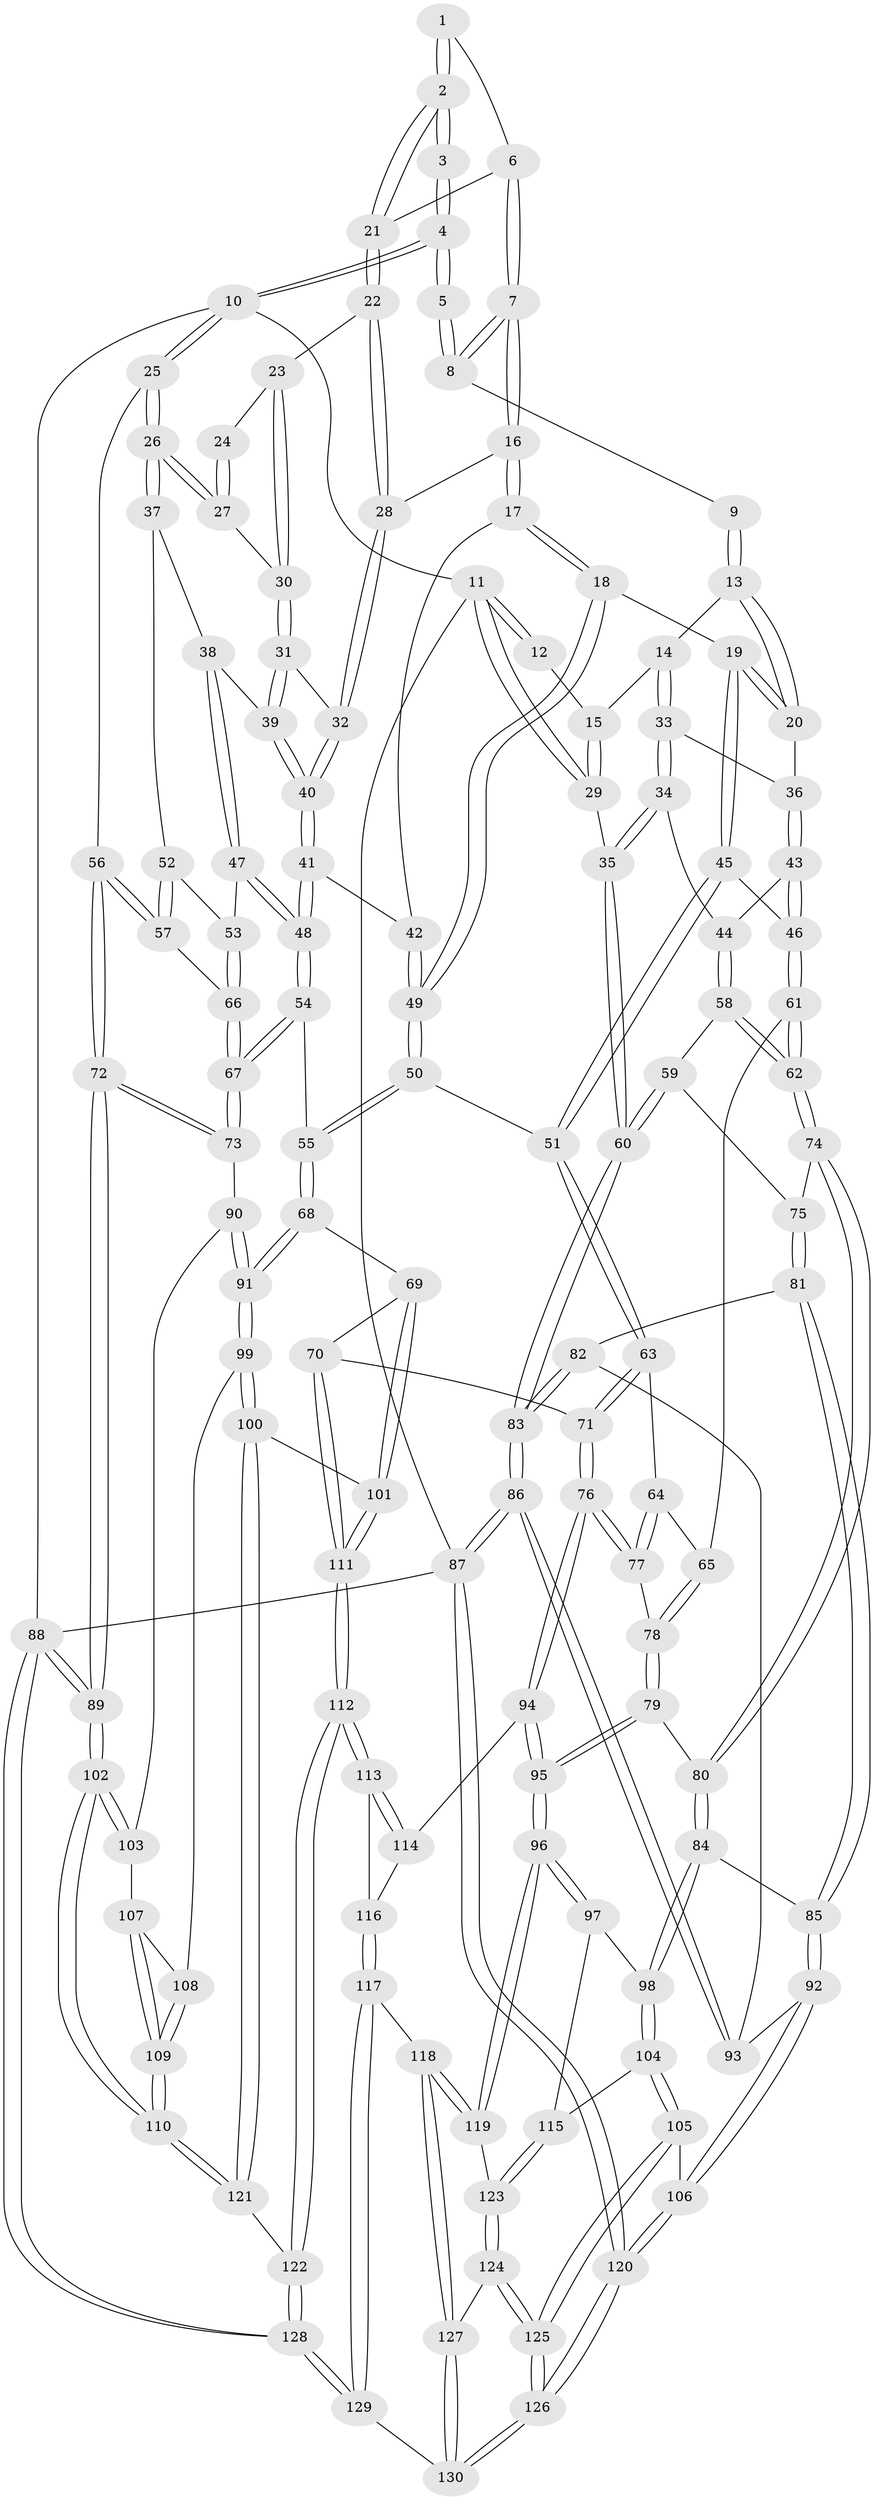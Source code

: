 // coarse degree distribution, {2: 0.024691358024691357, 3: 0.07407407407407407, 5: 0.32098765432098764, 4: 0.4444444444444444, 6: 0.12345679012345678, 8: 0.012345679012345678}
// Generated by graph-tools (version 1.1) at 2025/52/02/27/25 19:52:40]
// undirected, 130 vertices, 322 edges
graph export_dot {
graph [start="1"]
  node [color=gray90,style=filled];
  1 [pos="+0.7039948394676877+0"];
  2 [pos="+0.7576248084881063+0.08653982328217902"];
  3 [pos="+0.9158061765251737+0"];
  4 [pos="+1+0"];
  5 [pos="+0.6425042679799551+0"];
  6 [pos="+0.64042447902517+0.10644682107849295"];
  7 [pos="+0.5650476323485852+0.1330582196537463"];
  8 [pos="+0.4896491027755384+0"];
  9 [pos="+0.45473104049337515+0"];
  10 [pos="+1+0"];
  11 [pos="+0+0"];
  12 [pos="+0.023280956574566015+0"];
  13 [pos="+0.3545779228552643+0.05834276701364383"];
  14 [pos="+0.19268376147160174+0.12945406976976273"];
  15 [pos="+0.14372130714747863+0.05540341494288163"];
  16 [pos="+0.5574610614391639+0.17622476902270012"];
  17 [pos="+0.5331974678574892+0.20283244101461015"];
  18 [pos="+0.46412945132552186+0.256778702138332"];
  19 [pos="+0.4446231101708893+0.25759903463692396"];
  20 [pos="+0.43131944821893176+0.24677987946588223"];
  21 [pos="+0.7564178688949301+0.09088642765736864"];
  22 [pos="+0.7708363640503106+0.14441674705656668"];
  23 [pos="+0.841103112930881+0.159821883497602"];
  24 [pos="+0.9067136622641324+0.01985302576610381"];
  25 [pos="+1+0.23236504566640206"];
  26 [pos="+1+0.2519323228220247"];
  27 [pos="+0.8953638540401981+0.19568817322026708"];
  28 [pos="+0.7236996743381404+0.23132984131504433"];
  29 [pos="+0+0.2936368758596394"];
  30 [pos="+0.8847091190421813+0.19495042676964533"];
  31 [pos="+0.84381725311153+0.24056525882168264"];
  32 [pos="+0.7246246354876257+0.23356377222047886"];
  33 [pos="+0.1931718981891944+0.19575962327218846"];
  34 [pos="+0.044492292073609746+0.317188312470758"];
  35 [pos="+0+0.3699761395230266"];
  36 [pos="+0.19340581343992297+0.19590240798455513"];
  37 [pos="+0.9618506072068417+0.3164371685240174"];
  38 [pos="+0.8467804874786535+0.32701036256023613"];
  39 [pos="+0.845865435276838+0.3263400832212566"];
  40 [pos="+0.7316614478195197+0.30910614139631903"];
  41 [pos="+0.7186307427482205+0.33082834780174714"];
  42 [pos="+0.6663891462720994+0.337164430523289"];
  43 [pos="+0.2988522915871649+0.40596878349696736"];
  44 [pos="+0.06924466473432508+0.3315024436744152"];
  45 [pos="+0.3297538146305336+0.41019384475991016"];
  46 [pos="+0.31073104754510117+0.4160145871104519"];
  47 [pos="+0.8334459327933725+0.4622026360537858"];
  48 [pos="+0.7443626253841206+0.49211716988807636"];
  49 [pos="+0.5569628477531051+0.3993706147014798"];
  50 [pos="+0.5622664091128378+0.4546949348869009"];
  51 [pos="+0.44610273556729346+0.5017312424446808"];
  52 [pos="+0.9147791376515154+0.4011120360296787"];
  53 [pos="+0.869138284214185+0.46830266455719205"];
  54 [pos="+0.7168585647369835+0.5265779193699704"];
  55 [pos="+0.6754847148050789+0.5559548792765735"];
  56 [pos="+1+0.4220165182057429"];
  57 [pos="+1+0.47802912691866556"];
  58 [pos="+0.23148724658214134+0.5185172384770601"];
  59 [pos="+0.008465224189767183+0.4906618002664984"];
  60 [pos="+0+0.4070290391258311"];
  61 [pos="+0.2462566631867046+0.5170295780673155"];
  62 [pos="+0.24083745825102987+0.5223388274378302"];
  63 [pos="+0.43910651158959646+0.5465361390412607"];
  64 [pos="+0.4065730115065439+0.5757340532249335"];
  65 [pos="+0.404761761786219+0.5768641206672485"];
  66 [pos="+0.9405892096415055+0.5132279793486213"];
  67 [pos="+0.9132952151204243+0.6287461265433516"];
  68 [pos="+0.6627684301195995+0.6124144748562711"];
  69 [pos="+0.6411021437777401+0.634085617786396"];
  70 [pos="+0.5943060678564743+0.6738071372296859"];
  71 [pos="+0.5653803722732911+0.6801086593009505"];
  72 [pos="+1+0.724239830719599"];
  73 [pos="+0.9236865746794689+0.6773282046312212"];
  74 [pos="+0.2367212956808068+0.556620835488682"];
  75 [pos="+0.12113133666789253+0.6116986189902516"];
  76 [pos="+0.5456137206889149+0.6930869265363205"];
  77 [pos="+0.461623226299687+0.6736084559112636"];
  78 [pos="+0.34849843241607875+0.6696545834324903"];
  79 [pos="+0.3336993896492205+0.6786347195685606"];
  80 [pos="+0.2713232889311452+0.6596090705651186"];
  81 [pos="+0.1050684567851096+0.6618155989314618"];
  82 [pos="+0.02434947775934346+0.6775900284744123"];
  83 [pos="+0+0.5936643924007127"];
  84 [pos="+0.2206384157606695+0.7116416647109017"];
  85 [pos="+0.16153232978753876+0.71721961037703"];
  86 [pos="+0+0.9087408718109764"];
  87 [pos="+0+1"];
  88 [pos="+1+1"];
  89 [pos="+1+1"];
  90 [pos="+0.9179309192196548+0.6827529930869096"];
  91 [pos="+0.8259992139784595+0.7352974785056541"];
  92 [pos="+0.1028349931641856+0.7994888944556224"];
  93 [pos="+0.06956731259396355+0.7858390337614536"];
  94 [pos="+0.4961575051979305+0.7644801616855921"];
  95 [pos="+0.37425584746566837+0.7826130989394803"];
  96 [pos="+0.34471506717982486+0.8456665743690852"];
  97 [pos="+0.2692995850913849+0.7946337590633664"];
  98 [pos="+0.228897122577871+0.7489358240254667"];
  99 [pos="+0.8169819487598313+0.7870782248979444"];
  100 [pos="+0.810704469106498+0.796612371419481"];
  101 [pos="+0.7396692695645611+0.8286053562214873"];
  102 [pos="+1+1"];
  103 [pos="+0.9363486406471814+0.7584864526573374"];
  104 [pos="+0.18305888910150991+0.8628716537902044"];
  105 [pos="+0.1317672668179075+0.8589693973210027"];
  106 [pos="+0.1254162951129156+0.8579953857260313"];
  107 [pos="+0.9366850848510109+0.7919715366202934"];
  108 [pos="+0.8987035854980265+0.8309727113048744"];
  109 [pos="+1+1"];
  110 [pos="+1+1"];
  111 [pos="+0.6630182558353325+0.8805032481012494"];
  112 [pos="+0.6542941577751702+0.9044374954691001"];
  113 [pos="+0.6211268080960717+0.8945918726533483"];
  114 [pos="+0.5004284227337373+0.7898817252593685"];
  115 [pos="+0.18958078652582122+0.8664512907086805"];
  116 [pos="+0.4770604754352571+0.8956180631553268"];
  117 [pos="+0.4553642617207936+0.9158979884215293"];
  118 [pos="+0.37356494053493655+0.8945303378603883"];
  119 [pos="+0.3439660703395241+0.8598314806506542"];
  120 [pos="+0+1"];
  121 [pos="+0.8289804025128605+0.8811673221122809"];
  122 [pos="+0.6789015046658567+1"];
  123 [pos="+0.24164648795841195+0.9043536617676515"];
  124 [pos="+0.23101164980837652+0.9879513174032126"];
  125 [pos="+0.20723815632859774+1"];
  126 [pos="+0.10483849527434569+1"];
  127 [pos="+0.3560275659527404+0.9603598977890209"];
  128 [pos="+0.6795305100538003+1"];
  129 [pos="+0.5639173027798075+1"];
  130 [pos="+0.38729605408114315+1"];
  1 -- 2;
  1 -- 2;
  1 -- 6;
  2 -- 3;
  2 -- 3;
  2 -- 21;
  2 -- 21;
  3 -- 4;
  3 -- 4;
  4 -- 5;
  4 -- 5;
  4 -- 10;
  4 -- 10;
  5 -- 8;
  5 -- 8;
  6 -- 7;
  6 -- 7;
  6 -- 21;
  7 -- 8;
  7 -- 8;
  7 -- 16;
  7 -- 16;
  8 -- 9;
  9 -- 13;
  9 -- 13;
  10 -- 11;
  10 -- 25;
  10 -- 25;
  10 -- 88;
  11 -- 12;
  11 -- 12;
  11 -- 29;
  11 -- 29;
  11 -- 87;
  12 -- 15;
  13 -- 14;
  13 -- 20;
  13 -- 20;
  14 -- 15;
  14 -- 33;
  14 -- 33;
  15 -- 29;
  15 -- 29;
  16 -- 17;
  16 -- 17;
  16 -- 28;
  17 -- 18;
  17 -- 18;
  17 -- 42;
  18 -- 19;
  18 -- 49;
  18 -- 49;
  19 -- 20;
  19 -- 20;
  19 -- 45;
  19 -- 45;
  20 -- 36;
  21 -- 22;
  21 -- 22;
  22 -- 23;
  22 -- 28;
  22 -- 28;
  23 -- 24;
  23 -- 30;
  23 -- 30;
  24 -- 27;
  24 -- 27;
  25 -- 26;
  25 -- 26;
  25 -- 56;
  26 -- 27;
  26 -- 27;
  26 -- 37;
  26 -- 37;
  27 -- 30;
  28 -- 32;
  28 -- 32;
  29 -- 35;
  30 -- 31;
  30 -- 31;
  31 -- 32;
  31 -- 39;
  31 -- 39;
  32 -- 40;
  32 -- 40;
  33 -- 34;
  33 -- 34;
  33 -- 36;
  34 -- 35;
  34 -- 35;
  34 -- 44;
  35 -- 60;
  35 -- 60;
  36 -- 43;
  36 -- 43;
  37 -- 38;
  37 -- 52;
  38 -- 39;
  38 -- 47;
  38 -- 47;
  39 -- 40;
  39 -- 40;
  40 -- 41;
  40 -- 41;
  41 -- 42;
  41 -- 48;
  41 -- 48;
  42 -- 49;
  42 -- 49;
  43 -- 44;
  43 -- 46;
  43 -- 46;
  44 -- 58;
  44 -- 58;
  45 -- 46;
  45 -- 51;
  45 -- 51;
  46 -- 61;
  46 -- 61;
  47 -- 48;
  47 -- 48;
  47 -- 53;
  48 -- 54;
  48 -- 54;
  49 -- 50;
  49 -- 50;
  50 -- 51;
  50 -- 55;
  50 -- 55;
  51 -- 63;
  51 -- 63;
  52 -- 53;
  52 -- 57;
  52 -- 57;
  53 -- 66;
  53 -- 66;
  54 -- 55;
  54 -- 67;
  54 -- 67;
  55 -- 68;
  55 -- 68;
  56 -- 57;
  56 -- 57;
  56 -- 72;
  56 -- 72;
  57 -- 66;
  58 -- 59;
  58 -- 62;
  58 -- 62;
  59 -- 60;
  59 -- 60;
  59 -- 75;
  60 -- 83;
  60 -- 83;
  61 -- 62;
  61 -- 62;
  61 -- 65;
  62 -- 74;
  62 -- 74;
  63 -- 64;
  63 -- 71;
  63 -- 71;
  64 -- 65;
  64 -- 77;
  64 -- 77;
  65 -- 78;
  65 -- 78;
  66 -- 67;
  66 -- 67;
  67 -- 73;
  67 -- 73;
  68 -- 69;
  68 -- 91;
  68 -- 91;
  69 -- 70;
  69 -- 101;
  69 -- 101;
  70 -- 71;
  70 -- 111;
  70 -- 111;
  71 -- 76;
  71 -- 76;
  72 -- 73;
  72 -- 73;
  72 -- 89;
  72 -- 89;
  73 -- 90;
  74 -- 75;
  74 -- 80;
  74 -- 80;
  75 -- 81;
  75 -- 81;
  76 -- 77;
  76 -- 77;
  76 -- 94;
  76 -- 94;
  77 -- 78;
  78 -- 79;
  78 -- 79;
  79 -- 80;
  79 -- 95;
  79 -- 95;
  80 -- 84;
  80 -- 84;
  81 -- 82;
  81 -- 85;
  81 -- 85;
  82 -- 83;
  82 -- 83;
  82 -- 93;
  83 -- 86;
  83 -- 86;
  84 -- 85;
  84 -- 98;
  84 -- 98;
  85 -- 92;
  85 -- 92;
  86 -- 87;
  86 -- 87;
  86 -- 93;
  86 -- 93;
  87 -- 120;
  87 -- 120;
  87 -- 88;
  88 -- 89;
  88 -- 89;
  88 -- 128;
  88 -- 128;
  89 -- 102;
  89 -- 102;
  90 -- 91;
  90 -- 91;
  90 -- 103;
  91 -- 99;
  91 -- 99;
  92 -- 93;
  92 -- 106;
  92 -- 106;
  94 -- 95;
  94 -- 95;
  94 -- 114;
  95 -- 96;
  95 -- 96;
  96 -- 97;
  96 -- 97;
  96 -- 119;
  96 -- 119;
  97 -- 98;
  97 -- 115;
  98 -- 104;
  98 -- 104;
  99 -- 100;
  99 -- 100;
  99 -- 108;
  100 -- 101;
  100 -- 121;
  100 -- 121;
  101 -- 111;
  101 -- 111;
  102 -- 103;
  102 -- 103;
  102 -- 110;
  102 -- 110;
  103 -- 107;
  104 -- 105;
  104 -- 105;
  104 -- 115;
  105 -- 106;
  105 -- 125;
  105 -- 125;
  106 -- 120;
  106 -- 120;
  107 -- 108;
  107 -- 109;
  107 -- 109;
  108 -- 109;
  108 -- 109;
  109 -- 110;
  109 -- 110;
  110 -- 121;
  110 -- 121;
  111 -- 112;
  111 -- 112;
  112 -- 113;
  112 -- 113;
  112 -- 122;
  112 -- 122;
  113 -- 114;
  113 -- 114;
  113 -- 116;
  114 -- 116;
  115 -- 123;
  115 -- 123;
  116 -- 117;
  116 -- 117;
  117 -- 118;
  117 -- 129;
  117 -- 129;
  118 -- 119;
  118 -- 119;
  118 -- 127;
  118 -- 127;
  119 -- 123;
  120 -- 126;
  120 -- 126;
  121 -- 122;
  122 -- 128;
  122 -- 128;
  123 -- 124;
  123 -- 124;
  124 -- 125;
  124 -- 125;
  124 -- 127;
  125 -- 126;
  125 -- 126;
  126 -- 130;
  126 -- 130;
  127 -- 130;
  127 -- 130;
  128 -- 129;
  128 -- 129;
  129 -- 130;
}

